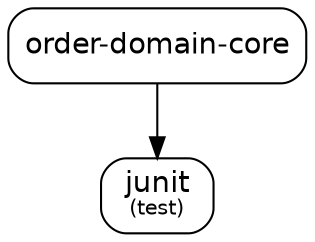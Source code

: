 digraph "order-domain-core" {
  node [shape="box",style="rounded",fontname="Helvetica",fontsize="14"]
  edge [fontsize="10",fontname="Helvetica"]

  // Node Definitions:
  "com.food.ordering.system:order-domain-core:jar"[label=<order-domain-core>]
  "junit:junit:jar"[label=<junit<font point-size="10"><br/>(test)</font>>]

  // Edge Definitions:
  "com.food.ordering.system:order-domain-core:jar" -> "junit:junit:jar"
}